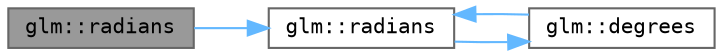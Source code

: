 digraph "glm::radians"
{
 // LATEX_PDF_SIZE
  bgcolor="transparent";
  edge [fontname=Terminal,fontsize=10,labelfontname=Helvetica,labelfontsize=10];
  node [fontname=Terminal,fontsize=10,shape=box,height=0.2,width=0.4];
  rankdir="LR";
  Node1 [label="glm::radians",height=0.2,width=0.4,color="gray40", fillcolor="grey60", style="filled", fontcolor="black",tooltip=" "];
  Node1 -> Node2 [color="steelblue1",style="solid"];
  Node2 [label="glm::radians",height=0.2,width=0.4,color="grey40", fillcolor="white", style="filled",URL="$namespaceglm.html#a00577ee752441c79d5bb11d7c29e1627",tooltip=" "];
  Node2 -> Node3 [color="steelblue1",style="solid"];
  Node3 [label="glm::degrees",height=0.2,width=0.4,color="grey40", fillcolor="white", style="filled",URL="$namespaceglm.html#a8a6fe45ac1da0ac1023bab706a675413",tooltip=" "];
  Node3 -> Node2 [color="steelblue1",style="solid"];
}
